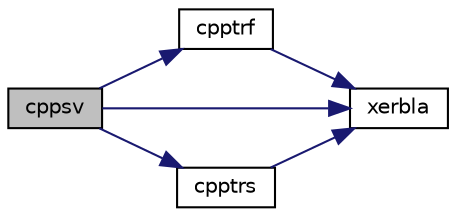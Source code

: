 digraph "cppsv"
{
 // LATEX_PDF_SIZE
  edge [fontname="Helvetica",fontsize="10",labelfontname="Helvetica",labelfontsize="10"];
  node [fontname="Helvetica",fontsize="10",shape=record];
  rankdir="LR";
  Node1 [label="cppsv",height=0.2,width=0.4,color="black", fillcolor="grey75", style="filled", fontcolor="black",tooltip="CPPSV computes the solution to system of linear equations A * X = B for OTHER matrices"];
  Node1 -> Node2 [color="midnightblue",fontsize="10",style="solid",fontname="Helvetica"];
  Node2 [label="cpptrf",height=0.2,width=0.4,color="black", fillcolor="white", style="filled",URL="$cpptrf_8f.html#acd4a184001e6d8c6072c1a87b98c90dd",tooltip="CPPTRF"];
  Node2 -> Node3 [color="midnightblue",fontsize="10",style="solid",fontname="Helvetica"];
  Node3 [label="xerbla",height=0.2,width=0.4,color="black", fillcolor="white", style="filled",URL="$xerbla_8f.html#a377ee61015baf8dea7770b3a404b1c07",tooltip="XERBLA"];
  Node1 -> Node4 [color="midnightblue",fontsize="10",style="solid",fontname="Helvetica"];
  Node4 [label="cpptrs",height=0.2,width=0.4,color="black", fillcolor="white", style="filled",URL="$cpptrs_8f.html#a0708ba8e20567ee23ce9900676896dad",tooltip="CPPTRS"];
  Node4 -> Node3 [color="midnightblue",fontsize="10",style="solid",fontname="Helvetica"];
  Node1 -> Node3 [color="midnightblue",fontsize="10",style="solid",fontname="Helvetica"];
}
